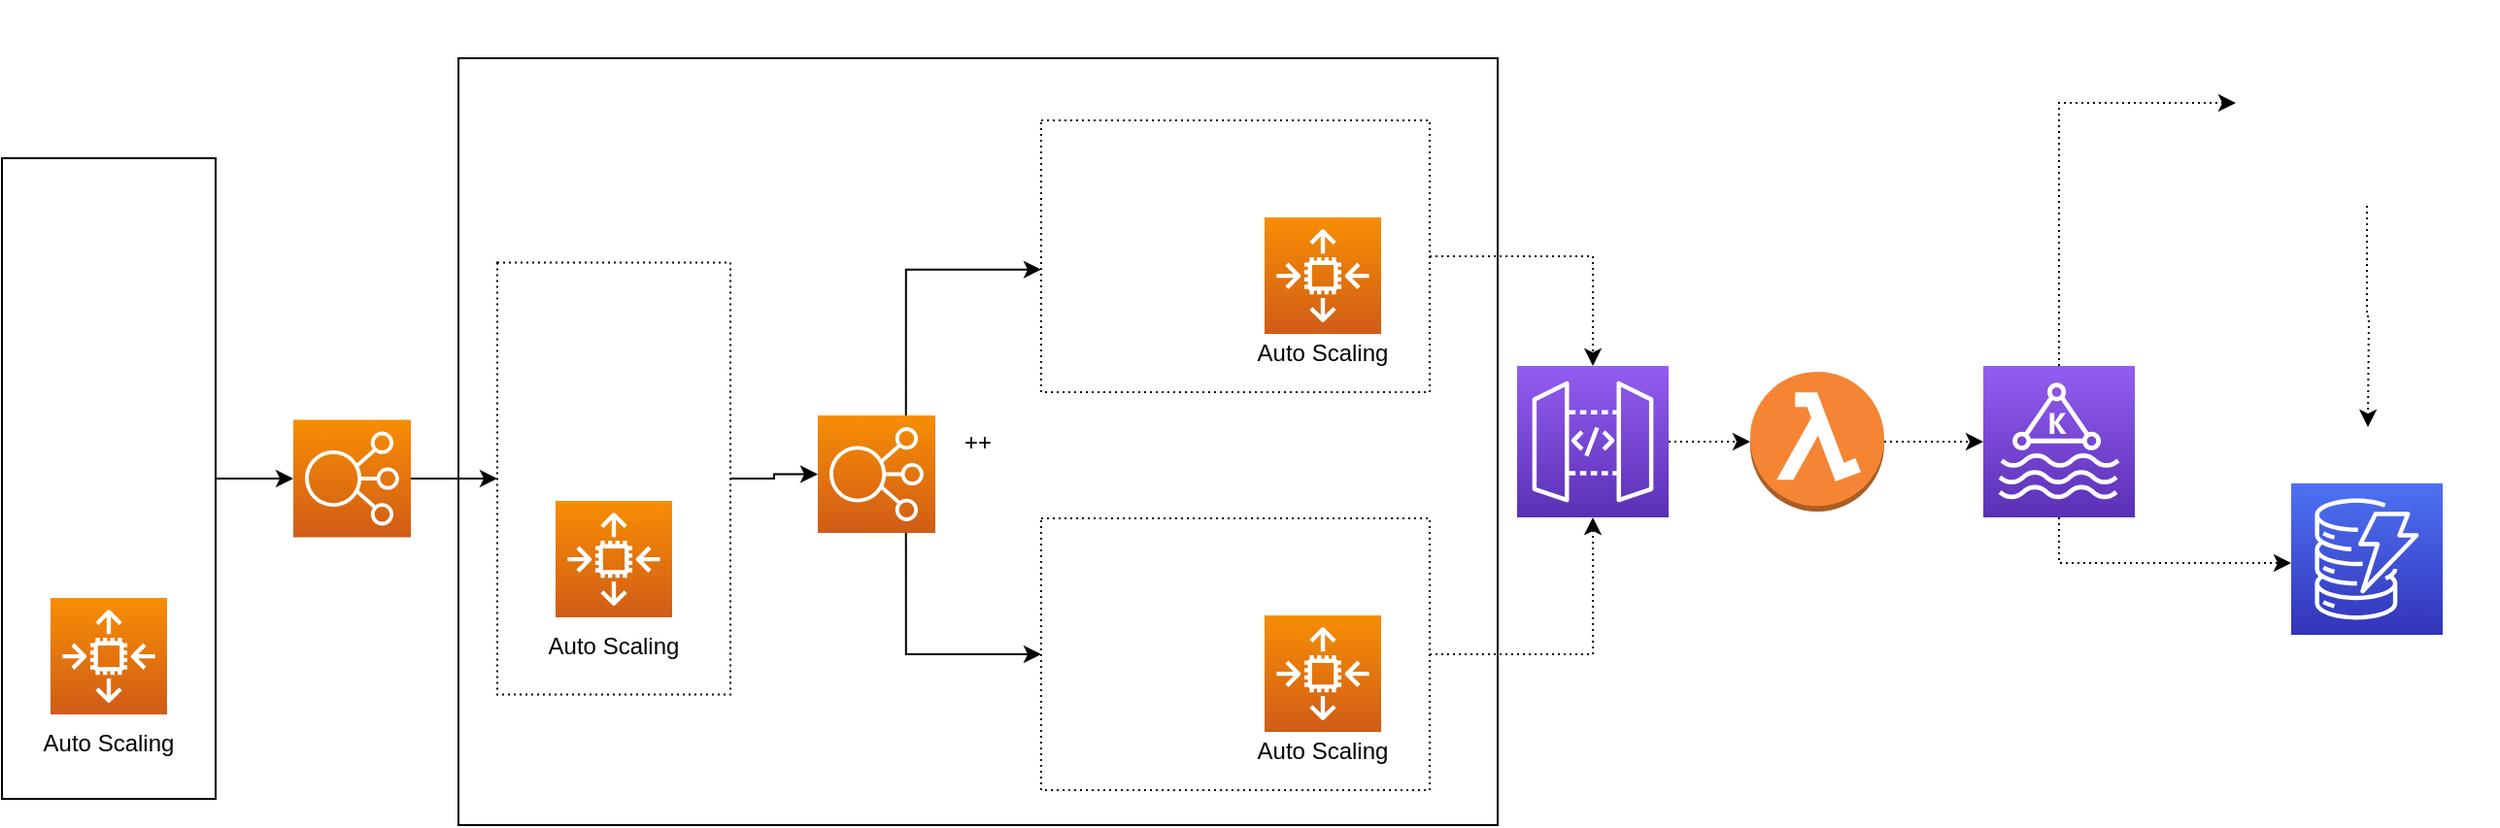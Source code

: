 <mxfile version="15.8.2" type="github">
  <diagram id="Ht1M8jgEwFfnCIfOTk4-" name="Page-1">
    <mxGraphModel dx="2031" dy="2303" grid="1" gridSize="10" guides="1" tooltips="1" connect="1" arrows="1" fold="1" page="1" pageScale="1" pageWidth="1654" pageHeight="1169" math="0" shadow="0">
      <root>
        <mxCell id="0" />
        <mxCell id="1" parent="0" />
        <mxCell id="Dyxc_L6sVQ1kKqKvP9iK-9" style="edgeStyle=orthogonalEdgeStyle;rounded=0;orthogonalLoop=1;jettySize=auto;html=1;exitX=1;exitY=0.5;exitDx=0;exitDy=0;entryX=0;entryY=0.5;entryDx=0;entryDy=0;entryPerimeter=0;" edge="1" parent="1" source="Dyxc_L6sVQ1kKqKvP9iK-8" target="Dyxc_L6sVQ1kKqKvP9iK-6">
          <mxGeometry relative="1" as="geometry" />
        </mxCell>
        <mxCell id="Dyxc_L6sVQ1kKqKvP9iK-27" value="++" style="rounded=0;whiteSpace=wrap;html=1;" vertex="1" parent="1">
          <mxGeometry x="575" y="-1060" width="535" height="395" as="geometry" />
        </mxCell>
        <mxCell id="Dyxc_L6sVQ1kKqKvP9iK-8" value="" style="rounded=0;whiteSpace=wrap;html=1;" vertex="1" parent="1">
          <mxGeometry x="340" y="-1008.5" width="110" height="330" as="geometry" />
        </mxCell>
        <mxCell id="Dyxc_L6sVQ1kKqKvP9iK-2" value="" style="shape=image;html=1;verticalAlign=top;verticalLabelPosition=bottom;labelBackgroundColor=#ffffff;imageAspect=0;aspect=fixed;image=https://cdn0.iconfinder.com/data/icons/long-shadow-web-icons/512/angular-128.png" vertex="1" parent="1">
          <mxGeometry x="365" y="-952" width="60" height="60" as="geometry" />
        </mxCell>
        <mxCell id="Dyxc_L6sVQ1kKqKvP9iK-3" value="" style="shape=image;html=1;verticalAlign=top;verticalLabelPosition=bottom;labelBackgroundColor=#ffffff;imageAspect=0;aspect=fixed;image=https://cdn0.iconfinder.com/data/icons/long-shadow-web-icons/512/css-128.png" vertex="1" parent="1">
          <mxGeometry x="365" y="-872" width="60" height="60" as="geometry" />
        </mxCell>
        <mxCell id="Dyxc_L6sVQ1kKqKvP9iK-4" value="" style="sketch=0;points=[[0,0,0],[0.25,0,0],[0.5,0,0],[0.75,0,0],[1,0,0],[0,1,0],[0.25,1,0],[0.5,1,0],[0.75,1,0],[1,1,0],[0,0.25,0],[0,0.5,0],[0,0.75,0],[1,0.25,0],[1,0.5,0],[1,0.75,0]];outlineConnect=0;fontColor=#232F3E;gradientColor=#F78E04;gradientDirection=north;fillColor=#D05C17;strokeColor=#ffffff;dashed=0;verticalLabelPosition=bottom;verticalAlign=top;align=center;html=1;fontSize=12;fontStyle=0;aspect=fixed;shape=mxgraph.aws4.resourceIcon;resIcon=mxgraph.aws4.auto_scaling2;" vertex="1" parent="1">
          <mxGeometry x="365" y="-782" width="60" height="60" as="geometry" />
        </mxCell>
        <mxCell id="Dyxc_L6sVQ1kKqKvP9iK-15" style="edgeStyle=orthogonalEdgeStyle;rounded=0;orthogonalLoop=1;jettySize=auto;html=1;exitX=1;exitY=0.5;exitDx=0;exitDy=0;exitPerimeter=0;entryX=0;entryY=0.5;entryDx=0;entryDy=0;" edge="1" parent="1" source="Dyxc_L6sVQ1kKqKvP9iK-6" target="Dyxc_L6sVQ1kKqKvP9iK-14">
          <mxGeometry relative="1" as="geometry" />
        </mxCell>
        <mxCell id="Dyxc_L6sVQ1kKqKvP9iK-28" style="edgeStyle=orthogonalEdgeStyle;rounded=0;orthogonalLoop=1;jettySize=auto;html=1;exitX=1;exitY=0.5;exitDx=0;exitDy=0;entryX=0;entryY=0.5;entryDx=0;entryDy=0;entryPerimeter=0;" edge="1" parent="1" source="Dyxc_L6sVQ1kKqKvP9iK-14" target="Dyxc_L6sVQ1kKqKvP9iK-16">
          <mxGeometry relative="1" as="geometry" />
        </mxCell>
        <mxCell id="Dyxc_L6sVQ1kKqKvP9iK-14" value="" style="rounded=0;whiteSpace=wrap;html=1;dashed=1;dashPattern=1 2;" vertex="1" parent="1">
          <mxGeometry x="595" y="-954.75" width="120" height="222.5" as="geometry" />
        </mxCell>
        <mxCell id="Dyxc_L6sVQ1kKqKvP9iK-6" value="" style="sketch=0;points=[[0,0,0],[0.25,0,0],[0.5,0,0],[0.75,0,0],[1,0,0],[0,1,0],[0.25,1,0],[0.5,1,0],[0.75,1,0],[1,1,0],[0,0.25,0],[0,0.5,0],[0,0.75,0],[1,0.25,0],[1,0.5,0],[1,0.75,0]];outlineConnect=0;fontColor=#232F3E;gradientColor=#F78E04;gradientDirection=north;fillColor=#D05C17;strokeColor=#ffffff;dashed=0;verticalLabelPosition=bottom;verticalAlign=top;align=center;html=1;fontSize=12;fontStyle=0;aspect=fixed;shape=mxgraph.aws4.resourceIcon;resIcon=mxgraph.aws4.elastic_load_balancing;" vertex="1" parent="1">
          <mxGeometry x="490" y="-873.75" width="60.5" height="60.5" as="geometry" />
        </mxCell>
        <mxCell id="Dyxc_L6sVQ1kKqKvP9iK-11" value="Auto Scaling" style="text;html=1;strokeColor=none;fillColor=none;align=center;verticalAlign=middle;whiteSpace=wrap;rounded=0;" vertex="1" parent="1">
          <mxGeometry x="360" y="-722" width="70" height="30" as="geometry" />
        </mxCell>
        <mxCell id="Dyxc_L6sVQ1kKqKvP9iK-10" value="" style="shape=image;html=1;verticalAlign=top;verticalLabelPosition=bottom;labelBackgroundColor=#ffffff;imageAspect=0;aspect=fixed;image=https://cdn0.iconfinder.com/data/icons/long-shadow-web-icons/512/nodejs-128.png;rounded=0;" vertex="1" parent="1">
          <mxGeometry x="622.5" y="-912" width="65" height="65" as="geometry" />
        </mxCell>
        <mxCell id="Dyxc_L6sVQ1kKqKvP9iK-12" value="" style="sketch=0;points=[[0,0,0],[0.25,0,0],[0.5,0,0],[0.75,0,0],[1,0,0],[0,1,0],[0.25,1,0],[0.5,1,0],[0.75,1,0],[1,1,0],[0,0.25,0],[0,0.5,0],[0,0.75,0],[1,0.25,0],[1,0.5,0],[1,0.75,0]];outlineConnect=0;fontColor=#232F3E;gradientColor=#F78E04;gradientDirection=north;fillColor=#D05C17;strokeColor=#ffffff;dashed=0;verticalLabelPosition=bottom;verticalAlign=top;align=center;html=1;fontSize=12;fontStyle=0;aspect=fixed;shape=mxgraph.aws4.resourceIcon;resIcon=mxgraph.aws4.auto_scaling2;" vertex="1" parent="1">
          <mxGeometry x="625" y="-832" width="60" height="60" as="geometry" />
        </mxCell>
        <mxCell id="Dyxc_L6sVQ1kKqKvP9iK-25" style="edgeStyle=orthogonalEdgeStyle;rounded=0;orthogonalLoop=1;jettySize=auto;html=1;exitX=0.75;exitY=0;exitDx=0;exitDy=0;exitPerimeter=0;entryX=0;entryY=0.549;entryDx=0;entryDy=0;entryPerimeter=0;" edge="1" parent="1" source="Dyxc_L6sVQ1kKqKvP9iK-16" target="Dyxc_L6sVQ1kKqKvP9iK-17">
          <mxGeometry relative="1" as="geometry" />
        </mxCell>
        <mxCell id="Dyxc_L6sVQ1kKqKvP9iK-26" style="edgeStyle=orthogonalEdgeStyle;rounded=0;orthogonalLoop=1;jettySize=auto;html=1;exitX=0.75;exitY=1;exitDx=0;exitDy=0;exitPerimeter=0;entryX=0;entryY=0.5;entryDx=0;entryDy=0;" edge="1" parent="1" source="Dyxc_L6sVQ1kKqKvP9iK-16" target="Dyxc_L6sVQ1kKqKvP9iK-21">
          <mxGeometry relative="1" as="geometry" />
        </mxCell>
        <mxCell id="Dyxc_L6sVQ1kKqKvP9iK-13" value="Auto Scaling" style="text;html=1;strokeColor=none;fillColor=none;align=center;verticalAlign=middle;whiteSpace=wrap;rounded=0;" vertex="1" parent="1">
          <mxGeometry x="620" y="-772" width="70" height="30" as="geometry" />
        </mxCell>
        <mxCell id="Dyxc_L6sVQ1kKqKvP9iK-32" style="edgeStyle=orthogonalEdgeStyle;rounded=0;orthogonalLoop=1;jettySize=auto;html=1;exitX=1;exitY=0.5;exitDx=0;exitDy=0;entryX=0.5;entryY=0;entryDx=0;entryDy=0;entryPerimeter=0;dashed=1;dashPattern=1 2;" edge="1" parent="1" source="Dyxc_L6sVQ1kKqKvP9iK-17" target="Dyxc_L6sVQ1kKqKvP9iK-30">
          <mxGeometry relative="1" as="geometry" />
        </mxCell>
        <mxCell id="Dyxc_L6sVQ1kKqKvP9iK-17" value="" style="rounded=0;whiteSpace=wrap;html=1;dashed=1;dashPattern=1 2;" vertex="1" parent="1">
          <mxGeometry x="875" y="-1028" width="200" height="140" as="geometry" />
        </mxCell>
        <mxCell id="Dyxc_L6sVQ1kKqKvP9iK-16" value="" style="sketch=0;points=[[0,0,0],[0.25,0,0],[0.5,0,0],[0.75,0,0],[1,0,0],[0,1,0],[0.25,1,0],[0.5,1,0],[0.75,1,0],[1,1,0],[0,0.25,0],[0,0.5,0],[0,0.75,0],[1,0.25,0],[1,0.5,0],[1,0.75,0]];outlineConnect=0;fontColor=#232F3E;gradientColor=#F78E04;gradientDirection=north;fillColor=#D05C17;strokeColor=#ffffff;dashed=0;verticalLabelPosition=bottom;verticalAlign=top;align=center;html=1;fontSize=12;fontStyle=0;aspect=fixed;shape=mxgraph.aws4.resourceIcon;resIcon=mxgraph.aws4.elastic_load_balancing;" vertex="1" parent="1">
          <mxGeometry x="760" y="-876" width="60.5" height="60.5" as="geometry" />
        </mxCell>
        <mxCell id="Dyxc_L6sVQ1kKqKvP9iK-18" value="" style="shape=image;html=1;verticalAlign=top;verticalLabelPosition=bottom;labelBackgroundColor=#ffffff;imageAspect=0;aspect=fixed;image=https://cdn0.iconfinder.com/data/icons/long-shadow-web-icons/512/nodejs-128.png;rounded=0;" vertex="1" parent="1">
          <mxGeometry x="885" y="-1018" width="65" height="65" as="geometry" />
        </mxCell>
        <mxCell id="Dyxc_L6sVQ1kKqKvP9iK-20" value="Auto Scaling" style="text;html=1;strokeColor=none;fillColor=none;align=center;verticalAlign=middle;whiteSpace=wrap;rounded=0;" vertex="1" parent="1">
          <mxGeometry x="985" y="-923" width="70" height="30" as="geometry" />
        </mxCell>
        <mxCell id="Dyxc_L6sVQ1kKqKvP9iK-19" value="" style="sketch=0;points=[[0,0,0],[0.25,0,0],[0.5,0,0],[0.75,0,0],[1,0,0],[0,1,0],[0.25,1,0],[0.5,1,0],[0.75,1,0],[1,1,0],[0,0.25,0],[0,0.5,0],[0,0.75,0],[1,0.25,0],[1,0.5,0],[1,0.75,0]];outlineConnect=0;fontColor=#232F3E;gradientColor=#F78E04;gradientDirection=north;fillColor=#D05C17;strokeColor=#ffffff;dashed=0;verticalLabelPosition=bottom;verticalAlign=top;align=center;html=1;fontSize=12;fontStyle=0;aspect=fixed;shape=mxgraph.aws4.resourceIcon;resIcon=mxgraph.aws4.auto_scaling2;" vertex="1" parent="1">
          <mxGeometry x="990" y="-978" width="60" height="60" as="geometry" />
        </mxCell>
        <mxCell id="Dyxc_L6sVQ1kKqKvP9iK-33" style="edgeStyle=orthogonalEdgeStyle;rounded=0;orthogonalLoop=1;jettySize=auto;html=1;exitX=1;exitY=0.5;exitDx=0;exitDy=0;entryX=0.5;entryY=1;entryDx=0;entryDy=0;entryPerimeter=0;dashed=1;dashPattern=1 2;" edge="1" parent="1" source="Dyxc_L6sVQ1kKqKvP9iK-21" target="Dyxc_L6sVQ1kKqKvP9iK-30">
          <mxGeometry relative="1" as="geometry" />
        </mxCell>
        <mxCell id="Dyxc_L6sVQ1kKqKvP9iK-21" value="" style="rounded=0;whiteSpace=wrap;html=1;dashed=1;dashPattern=1 2;" vertex="1" parent="1">
          <mxGeometry x="875" y="-823" width="200" height="140" as="geometry" />
        </mxCell>
        <mxCell id="Dyxc_L6sVQ1kKqKvP9iK-22" value="" style="shape=image;html=1;verticalAlign=top;verticalLabelPosition=bottom;labelBackgroundColor=#ffffff;imageAspect=0;aspect=fixed;image=https://cdn0.iconfinder.com/data/icons/long-shadow-web-icons/512/nodejs-128.png;rounded=0;" vertex="1" parent="1">
          <mxGeometry x="885" y="-813" width="65" height="65" as="geometry" />
        </mxCell>
        <mxCell id="Dyxc_L6sVQ1kKqKvP9iK-23" value="" style="sketch=0;points=[[0,0,0],[0.25,0,0],[0.5,0,0],[0.75,0,0],[1,0,0],[0,1,0],[0.25,1,0],[0.5,1,0],[0.75,1,0],[1,1,0],[0,0.25,0],[0,0.5,0],[0,0.75,0],[1,0.25,0],[1,0.5,0],[1,0.75,0]];outlineConnect=0;fontColor=#232F3E;gradientColor=#F78E04;gradientDirection=north;fillColor=#D05C17;strokeColor=#ffffff;dashed=0;verticalLabelPosition=bottom;verticalAlign=top;align=center;html=1;fontSize=12;fontStyle=0;aspect=fixed;shape=mxgraph.aws4.resourceIcon;resIcon=mxgraph.aws4.auto_scaling2;" vertex="1" parent="1">
          <mxGeometry x="990" y="-773" width="60" height="60" as="geometry" />
        </mxCell>
        <mxCell id="Dyxc_L6sVQ1kKqKvP9iK-24" value="Auto Scaling" style="text;html=1;strokeColor=none;fillColor=none;align=center;verticalAlign=middle;whiteSpace=wrap;rounded=0;" vertex="1" parent="1">
          <mxGeometry x="985" y="-718" width="70" height="30" as="geometry" />
        </mxCell>
        <mxCell id="Dyxc_L6sVQ1kKqKvP9iK-39" style="edgeStyle=orthogonalEdgeStyle;rounded=0;orthogonalLoop=1;jettySize=auto;html=1;exitX=0.5;exitY=0;exitDx=0;exitDy=0;exitPerimeter=0;entryX=0;entryY=0.5;entryDx=0;entryDy=0;dashed=1;dashPattern=1 2;" edge="1" parent="1" source="Dyxc_L6sVQ1kKqKvP9iK-29" target="Dyxc_L6sVQ1kKqKvP9iK-37">
          <mxGeometry relative="1" as="geometry" />
        </mxCell>
        <mxCell id="Dyxc_L6sVQ1kKqKvP9iK-40" style="edgeStyle=orthogonalEdgeStyle;rounded=0;orthogonalLoop=1;jettySize=auto;html=1;dashed=1;dashPattern=1 2;" edge="1" parent="1" source="Dyxc_L6sVQ1kKqKvP9iK-29" target="Dyxc_L6sVQ1kKqKvP9iK-36">
          <mxGeometry relative="1" as="geometry">
            <Array as="points">
              <mxPoint x="1399" y="-800" />
            </Array>
          </mxGeometry>
        </mxCell>
        <mxCell id="Dyxc_L6sVQ1kKqKvP9iK-29" value="" style="sketch=0;points=[[0,0,0],[0.25,0,0],[0.5,0,0],[0.75,0,0],[1,0,0],[0,1,0],[0.25,1,0],[0.5,1,0],[0.75,1,0],[1,1,0],[0,0.25,0],[0,0.5,0],[0,0.75,0],[1,0.25,0],[1,0.5,0],[1,0.75,0]];outlineConnect=0;fontColor=#232F3E;gradientColor=#945DF2;gradientDirection=north;fillColor=#5A30B5;strokeColor=#ffffff;dashed=0;verticalLabelPosition=bottom;verticalAlign=top;align=center;html=1;fontSize=12;fontStyle=0;aspect=fixed;shape=mxgraph.aws4.resourceIcon;resIcon=mxgraph.aws4.managed_streaming_for_kafka;rounded=0;dashPattern=1 2;" vertex="1" parent="1">
          <mxGeometry x="1360" y="-901.5" width="78" height="78" as="geometry" />
        </mxCell>
        <mxCell id="Dyxc_L6sVQ1kKqKvP9iK-35" style="edgeStyle=orthogonalEdgeStyle;rounded=0;orthogonalLoop=1;jettySize=auto;html=1;exitX=1;exitY=0.5;exitDx=0;exitDy=0;exitPerimeter=0;entryX=0;entryY=0.5;entryDx=0;entryDy=0;entryPerimeter=0;dashed=1;dashPattern=1 2;" edge="1" parent="1" source="Dyxc_L6sVQ1kKqKvP9iK-30" target="Dyxc_L6sVQ1kKqKvP9iK-34">
          <mxGeometry relative="1" as="geometry" />
        </mxCell>
        <mxCell id="Dyxc_L6sVQ1kKqKvP9iK-30" value="" style="sketch=0;points=[[0,0,0],[0.25,0,0],[0.5,0,0],[0.75,0,0],[1,0,0],[0,1,0],[0.25,1,0],[0.5,1,0],[0.75,1,0],[1,1,0],[0,0.25,0],[0,0.5,0],[0,0.75,0],[1,0.25,0],[1,0.5,0],[1,0.75,0]];outlineConnect=0;fontColor=#232F3E;gradientColor=#945DF2;gradientDirection=north;fillColor=#5A30B5;strokeColor=#ffffff;dashed=0;verticalLabelPosition=bottom;verticalAlign=top;align=center;html=1;fontSize=12;fontStyle=0;aspect=fixed;shape=mxgraph.aws4.resourceIcon;resIcon=mxgraph.aws4.api_gateway;rounded=0;dashPattern=1 2;" vertex="1" parent="1">
          <mxGeometry x="1120" y="-901.5" width="78" height="78" as="geometry" />
        </mxCell>
        <mxCell id="Dyxc_L6sVQ1kKqKvP9iK-38" style="edgeStyle=orthogonalEdgeStyle;rounded=0;orthogonalLoop=1;jettySize=auto;html=1;exitX=1;exitY=0.5;exitDx=0;exitDy=0;exitPerimeter=0;entryX=0;entryY=0.5;entryDx=0;entryDy=0;entryPerimeter=0;dashed=1;dashPattern=1 2;" edge="1" parent="1" source="Dyxc_L6sVQ1kKqKvP9iK-34" target="Dyxc_L6sVQ1kKqKvP9iK-29">
          <mxGeometry relative="1" as="geometry" />
        </mxCell>
        <mxCell id="Dyxc_L6sVQ1kKqKvP9iK-34" value="" style="outlineConnect=0;dashed=0;verticalLabelPosition=bottom;verticalAlign=top;align=center;html=1;shape=mxgraph.aws3.lambda_function;fillColor=#F58534;gradientColor=none;rounded=0;dashPattern=1 2;" vertex="1" parent="1">
          <mxGeometry x="1240" y="-898.5" width="69" height="72" as="geometry" />
        </mxCell>
        <mxCell id="Dyxc_L6sVQ1kKqKvP9iK-36" value="" style="sketch=0;points=[[0,0,0],[0.25,0,0],[0.5,0,0],[0.75,0,0],[1,0,0],[0,1,0],[0.25,1,0],[0.5,1,0],[0.75,1,0],[1,1,0],[0,0.25,0],[0,0.5,0],[0,0.75,0],[1,0.25,0],[1,0.5,0],[1,0.75,0]];outlineConnect=0;fontColor=#232F3E;gradientColor=#4D72F3;gradientDirection=north;fillColor=#3334B9;strokeColor=#ffffff;dashed=0;verticalLabelPosition=bottom;verticalAlign=top;align=center;html=1;fontSize=12;fontStyle=0;aspect=fixed;shape=mxgraph.aws4.resourceIcon;resIcon=mxgraph.aws4.dynamodb;rounded=0;dashPattern=1 2;" vertex="1" parent="1">
          <mxGeometry x="1518.5" y="-841" width="78" height="78" as="geometry" />
        </mxCell>
        <mxCell id="Dyxc_L6sVQ1kKqKvP9iK-41" style="edgeStyle=orthogonalEdgeStyle;rounded=0;orthogonalLoop=1;jettySize=auto;html=1;exitX=0.5;exitY=1;exitDx=0;exitDy=0;dashed=1;dashPattern=1 2;" edge="1" parent="1" source="Dyxc_L6sVQ1kKqKvP9iK-37">
          <mxGeometry relative="1" as="geometry">
            <mxPoint x="1558" y="-870" as="targetPoint" />
          </mxGeometry>
        </mxCell>
        <UserObject label="" lucidchartObjectId="ClKtyy_eUIUr" id="Dyxc_L6sVQ1kKqKvP9iK-37">
          <mxCell style="html=1;overflow=block;blockSpacing=1;whiteSpace=wrap;shape=image;whiteSpace=wrap;fontSize=13;spacing=3.8;strokeColor=none;strokeOpacity=100;strokeWidth=0;image=https://images.lucid.app/images/5b973628-9828-4e17-991e-5c9da4e54e64/content;imageAspect=0;" vertex="1" parent="1">
            <mxGeometry x="1490" y="-1090" width="135" height="106" as="geometry" />
          </mxCell>
        </UserObject>
      </root>
    </mxGraphModel>
  </diagram>
</mxfile>

